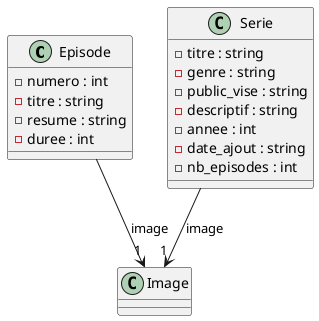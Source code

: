 @startuml

class Episode {
    -numero : int
    -titre : string
    -resume : string
    -duree : int
}

Episode --> "1" Image : image

class Serie {
    -titre : string
    -genre : string
    -public_vise : string
    -descriptif : string
    -annee : int
    -date_ajout : string
    -nb_episodes : int
}
Serie --> "1" Image : image

class Image {
}



@enduml